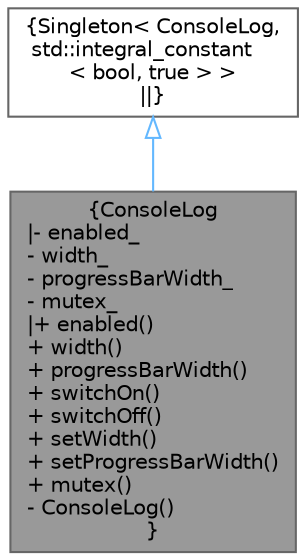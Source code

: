 digraph "ConsoleLog"
{
 // INTERACTIVE_SVG=YES
 // LATEX_PDF_SIZE
  bgcolor="transparent";
  edge [fontname=Helvetica,fontsize=10,labelfontname=Helvetica,labelfontsize=10];
  node [fontname=Helvetica,fontsize=10,shape=box,height=0.2,width=0.4];
  Node1 [label="{ConsoleLog\n|- enabled_\l- width_\l- progressBarWidth_\l- mutex_\l|+ enabled()\l+ width()\l+ progressBarWidth()\l+ switchOn()\l+ switchOff()\l+ setWidth()\l+ setProgressBarWidth()\l+ mutex()\l- ConsoleLog()\l}",height=0.2,width=0.4,color="gray40", fillcolor="grey60", style="filled", fontcolor="black",tooltip="Singleton to control console logging."];
  Node2 -> Node1 [dir="back",color="steelblue1",style="solid",arrowtail="onormal"];
  Node2 [label="{Singleton\< ConsoleLog,\l std::integral_constant\l\< bool, true \> \>\n||}",height=0.2,width=0.4,color="gray40", fillcolor="white", style="filled",tooltip=" "];
}
